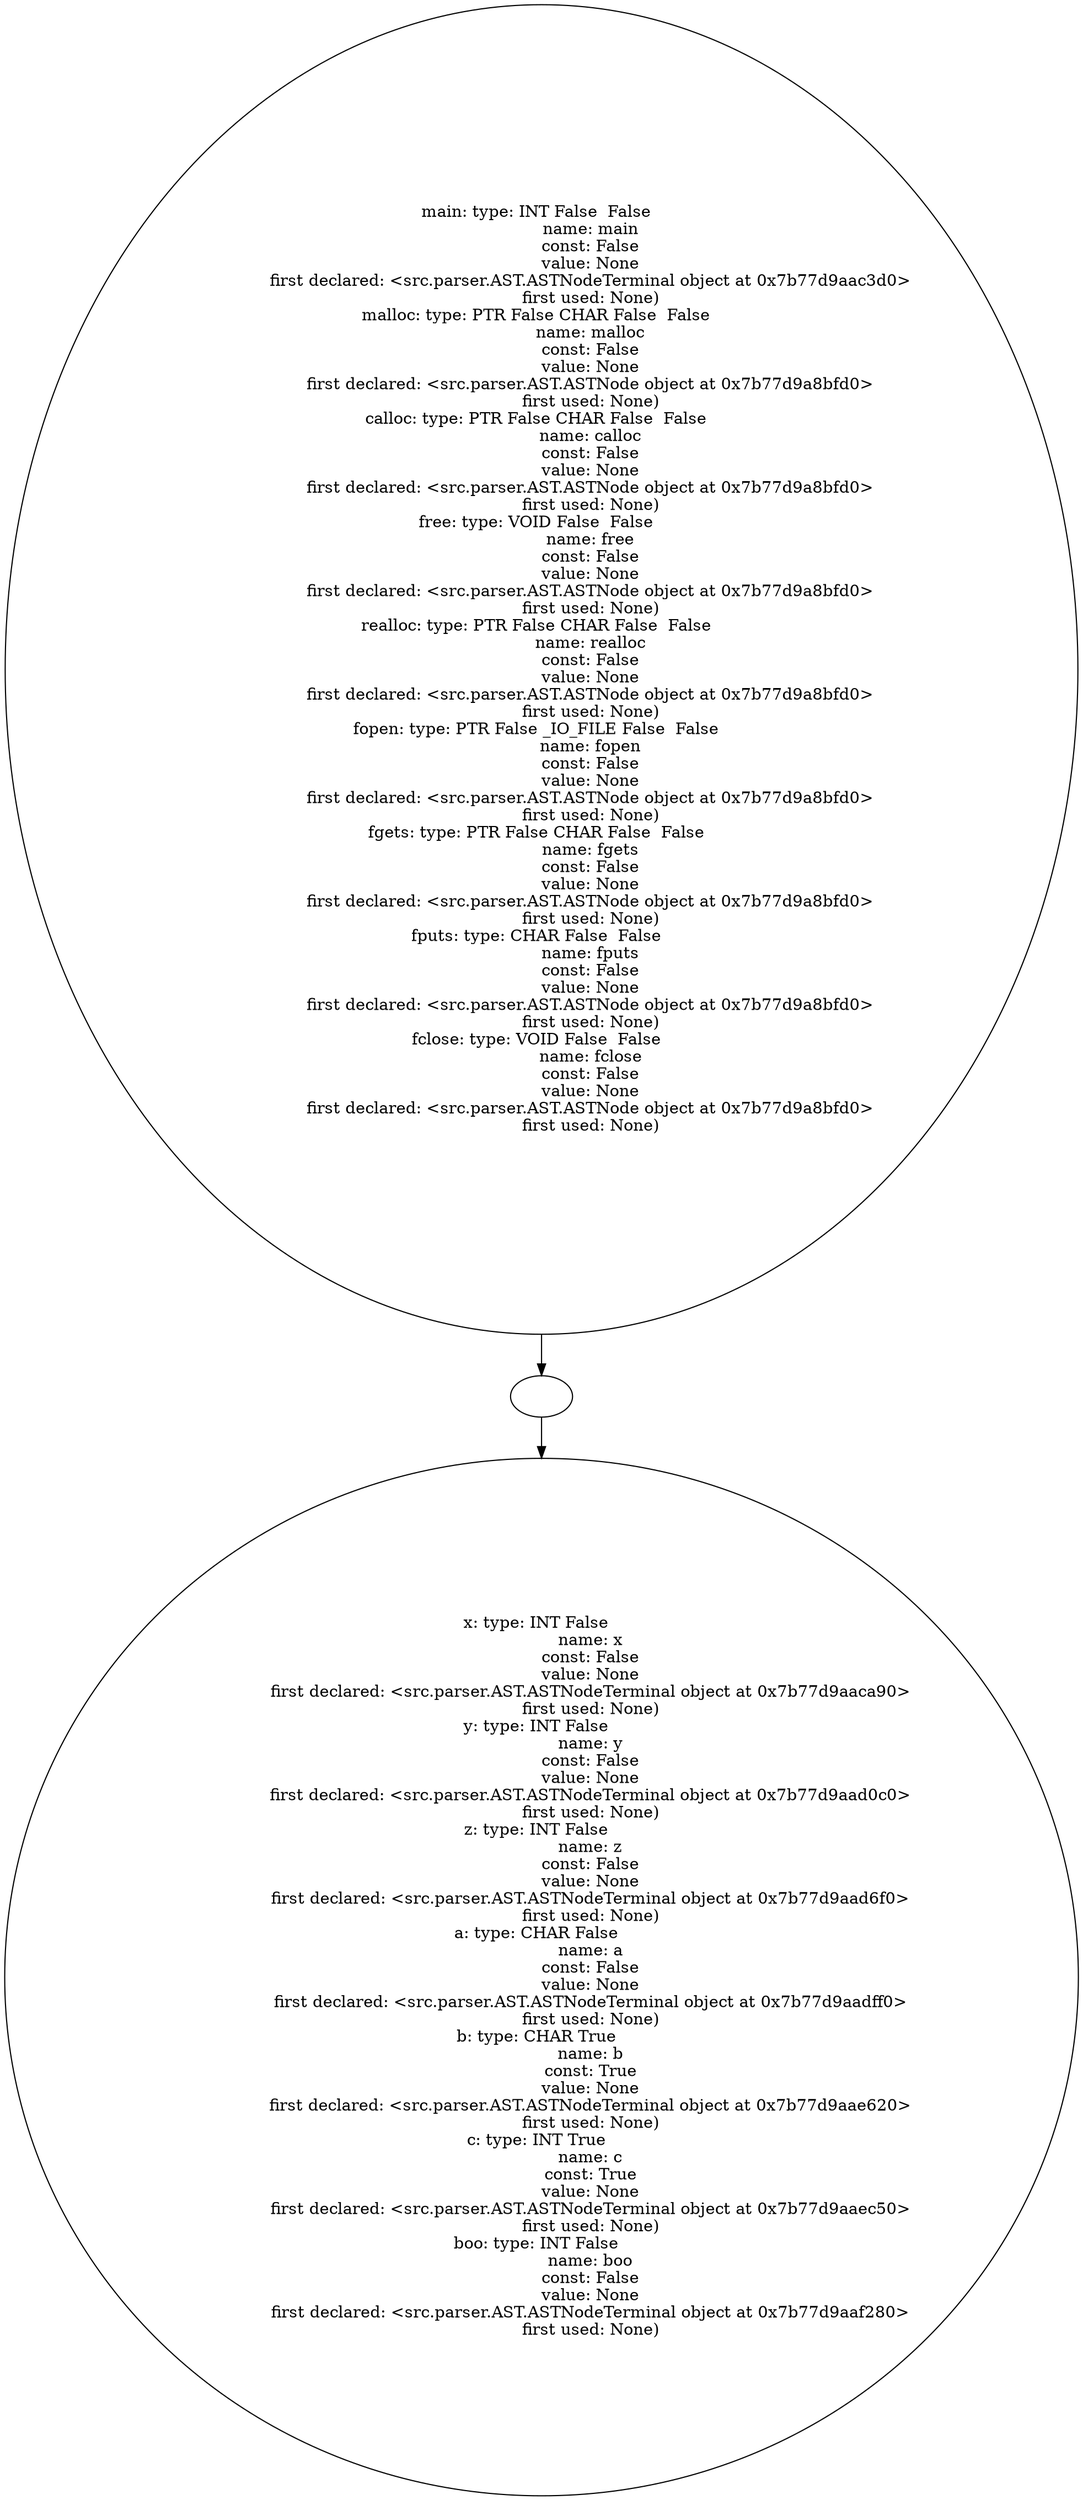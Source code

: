 digraph AST {
  "135754683175920" [label="main: type: INT False  False  
                   name: main
                   const: False
                   value: None
                   first declared: <src.parser.AST.ASTNodeTerminal object at 0x7b77d9aac3d0>
                   first used: None)
malloc: type: PTR False CHAR False  False  
                   name: malloc
                   const: False
                   value: None
                   first declared: <src.parser.AST.ASTNode object at 0x7b77d9a8bfd0>
                   first used: None)
calloc: type: PTR False CHAR False  False  
                   name: calloc
                   const: False
                   value: None
                   first declared: <src.parser.AST.ASTNode object at 0x7b77d9a8bfd0>
                   first used: None)
free: type: VOID False  False  
                   name: free
                   const: False
                   value: None
                   first declared: <src.parser.AST.ASTNode object at 0x7b77d9a8bfd0>
                   first used: None)
realloc: type: PTR False CHAR False  False  
                   name: realloc
                   const: False
                   value: None
                   first declared: <src.parser.AST.ASTNode object at 0x7b77d9a8bfd0>
                   first used: None)
fopen: type: PTR False _IO_FILE False  False  
                   name: fopen
                   const: False
                   value: None
                   first declared: <src.parser.AST.ASTNode object at 0x7b77d9a8bfd0>
                   first used: None)
fgets: type: PTR False CHAR False  False  
                   name: fgets
                   const: False
                   value: None
                   first declared: <src.parser.AST.ASTNode object at 0x7b77d9a8bfd0>
                   first used: None)
fputs: type: CHAR False  False  
                   name: fputs
                   const: False
                   value: None
                   first declared: <src.parser.AST.ASTNode object at 0x7b77d9a8bfd0>
                   first used: None)
fclose: type: VOID False  False  
                   name: fclose
                   const: False
                   value: None
                   first declared: <src.parser.AST.ASTNode object at 0x7b77d9a8bfd0>
                   first used: None)"];
  "135754683175920" -> "135754683172848";
  "135754683172848" [label=""];
  "135754683172848" -> "135754683172800";
  "135754683172800" [label="x: type: INT False  
                   name: x
                   const: False
                   value: None
                   first declared: <src.parser.AST.ASTNodeTerminal object at 0x7b77d9aaca90>
                   first used: None)
y: type: INT False  
                   name: y
                   const: False
                   value: None
                   first declared: <src.parser.AST.ASTNodeTerminal object at 0x7b77d9aad0c0>
                   first used: None)
z: type: INT False  
                   name: z
                   const: False
                   value: None
                   first declared: <src.parser.AST.ASTNodeTerminal object at 0x7b77d9aad6f0>
                   first used: None)
a: type: CHAR False  
                   name: a
                   const: False
                   value: None
                   first declared: <src.parser.AST.ASTNodeTerminal object at 0x7b77d9aadff0>
                   first used: None)
b: type: CHAR True  
                   name: b
                   const: True
                   value: None
                   first declared: <src.parser.AST.ASTNodeTerminal object at 0x7b77d9aae620>
                   first used: None)
c: type: INT True  
                   name: c
                   const: True
                   value: None
                   first declared: <src.parser.AST.ASTNodeTerminal object at 0x7b77d9aaec50>
                   first used: None)
boo: type: INT False  
                   name: boo
                   const: False
                   value: None
                   first declared: <src.parser.AST.ASTNodeTerminal object at 0x7b77d9aaf280>
                   first used: None)"];
}
